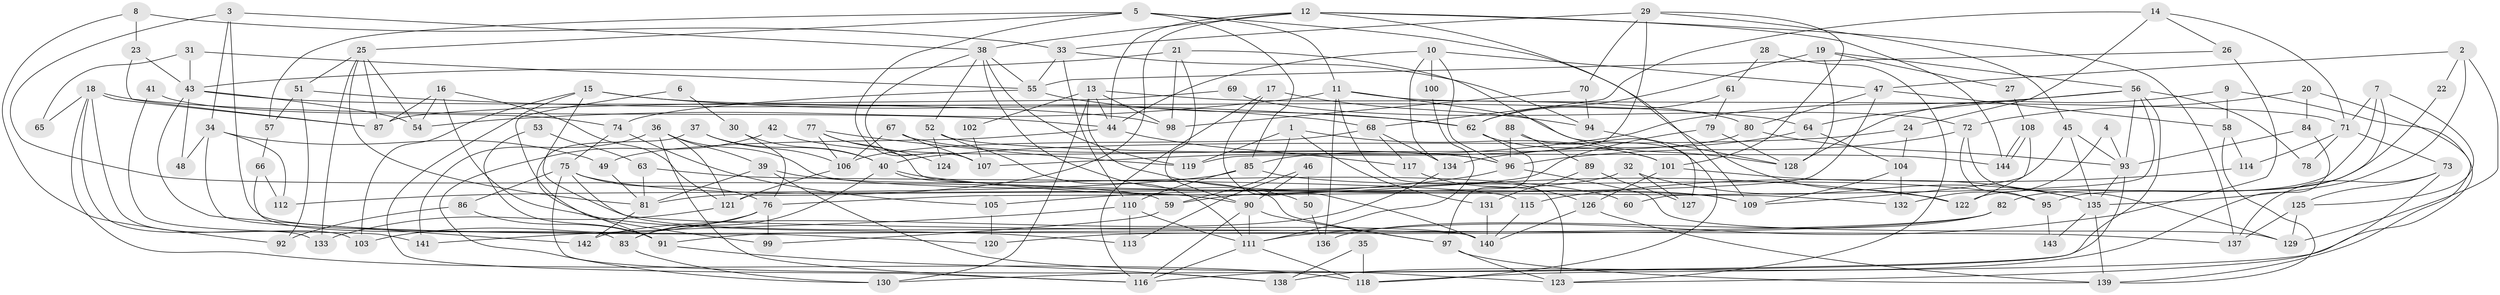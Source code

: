 // Generated by graph-tools (version 1.1) at 2025/26/03/09/25 03:26:16]
// undirected, 144 vertices, 288 edges
graph export_dot {
graph [start="1"]
  node [color=gray90,style=filled];
  1;
  2;
  3;
  4;
  5;
  6;
  7;
  8;
  9;
  10;
  11;
  12;
  13;
  14;
  15;
  16;
  17;
  18;
  19;
  20;
  21;
  22;
  23;
  24;
  25;
  26;
  27;
  28;
  29;
  30;
  31;
  32;
  33;
  34;
  35;
  36;
  37;
  38;
  39;
  40;
  41;
  42;
  43;
  44;
  45;
  46;
  47;
  48;
  49;
  50;
  51;
  52;
  53;
  54;
  55;
  56;
  57;
  58;
  59;
  60;
  61;
  62;
  63;
  64;
  65;
  66;
  67;
  68;
  69;
  70;
  71;
  72;
  73;
  74;
  75;
  76;
  77;
  78;
  79;
  80;
  81;
  82;
  83;
  84;
  85;
  86;
  87;
  88;
  89;
  90;
  91;
  92;
  93;
  94;
  95;
  96;
  97;
  98;
  99;
  100;
  101;
  102;
  103;
  104;
  105;
  106;
  107;
  108;
  109;
  110;
  111;
  112;
  113;
  114;
  115;
  116;
  117;
  118;
  119;
  120;
  121;
  122;
  123;
  124;
  125;
  126;
  127;
  128;
  129;
  130;
  131;
  132;
  133;
  134;
  135;
  136;
  137;
  138;
  139;
  140;
  141;
  142;
  143;
  144;
  1 -- 119;
  1 -- 101;
  1 -- 59;
  1 -- 131;
  2 -- 47;
  2 -- 135;
  2 -- 22;
  2 -- 129;
  3 -- 140;
  3 -- 38;
  3 -- 34;
  3 -- 59;
  4 -- 132;
  4 -- 93;
  5 -- 57;
  5 -- 85;
  5 -- 11;
  5 -- 25;
  5 -- 107;
  5 -- 122;
  6 -- 99;
  6 -- 30;
  7 -- 122;
  7 -- 125;
  7 -- 71;
  7 -- 95;
  8 -- 92;
  8 -- 33;
  8 -- 23;
  9 -- 58;
  9 -- 128;
  9 -- 139;
  10 -- 47;
  10 -- 44;
  10 -- 96;
  10 -- 100;
  10 -- 134;
  11 -- 71;
  11 -- 54;
  11 -- 123;
  11 -- 128;
  11 -- 136;
  12 -- 44;
  12 -- 121;
  12 -- 38;
  12 -- 109;
  12 -- 137;
  12 -- 144;
  13 -- 80;
  13 -- 98;
  13 -- 44;
  13 -- 102;
  13 -- 109;
  13 -- 130;
  14 -- 26;
  14 -- 68;
  14 -- 24;
  14 -- 71;
  15 -- 116;
  15 -- 137;
  15 -- 64;
  15 -- 68;
  15 -- 103;
  16 -- 87;
  16 -- 121;
  16 -- 54;
  16 -- 113;
  17 -- 94;
  17 -- 116;
  17 -- 140;
  18 -- 103;
  18 -- 44;
  18 -- 65;
  18 -- 87;
  18 -- 118;
  18 -- 133;
  19 -- 56;
  19 -- 128;
  19 -- 27;
  19 -- 62;
  20 -- 118;
  20 -- 72;
  20 -- 84;
  21 -- 43;
  21 -- 90;
  21 -- 98;
  21 -- 127;
  22 -- 82;
  23 -- 87;
  23 -- 43;
  24 -- 104;
  24 -- 40;
  25 -- 54;
  25 -- 51;
  25 -- 81;
  25 -- 87;
  25 -- 133;
  26 -- 55;
  26 -- 111;
  27 -- 108;
  28 -- 123;
  28 -- 61;
  29 -- 101;
  29 -- 45;
  29 -- 33;
  29 -- 70;
  29 -- 119;
  30 -- 76;
  30 -- 40;
  31 -- 43;
  31 -- 55;
  31 -- 65;
  32 -- 59;
  32 -- 135;
  32 -- 127;
  33 -- 55;
  33 -- 94;
  33 -- 110;
  34 -- 49;
  34 -- 48;
  34 -- 112;
  34 -- 120;
  35 -- 118;
  35 -- 138;
  36 -- 39;
  36 -- 109;
  36 -- 116;
  36 -- 121;
  36 -- 141;
  37 -- 40;
  37 -- 106;
  37 -- 91;
  38 -- 107;
  38 -- 50;
  38 -- 52;
  38 -- 55;
  38 -- 119;
  39 -- 81;
  39 -- 123;
  39 -- 60;
  40 -- 97;
  40 -- 83;
  40 -- 122;
  41 -- 74;
  41 -- 141;
  42 -- 96;
  42 -- 130;
  43 -- 54;
  43 -- 48;
  43 -- 98;
  43 -- 142;
  44 -- 117;
  44 -- 49;
  45 -- 109;
  45 -- 93;
  45 -- 135;
  46 -- 113;
  46 -- 90;
  46 -- 50;
  47 -- 76;
  47 -- 80;
  47 -- 58;
  49 -- 81;
  50 -- 136;
  51 -- 62;
  51 -- 57;
  51 -- 92;
  52 -- 144;
  52 -- 111;
  52 -- 124;
  53 -- 91;
  53 -- 63;
  55 -- 74;
  55 -- 62;
  56 -- 93;
  56 -- 107;
  56 -- 60;
  56 -- 64;
  56 -- 78;
  56 -- 130;
  57 -- 66;
  58 -- 139;
  58 -- 114;
  59 -- 99;
  61 -- 62;
  61 -- 79;
  62 -- 97;
  62 -- 101;
  63 -- 81;
  63 -- 115;
  64 -- 104;
  64 -- 134;
  66 -- 83;
  66 -- 112;
  67 -- 96;
  67 -- 106;
  67 -- 107;
  68 -- 134;
  68 -- 106;
  68 -- 117;
  69 -- 72;
  69 -- 87;
  70 -- 98;
  70 -- 94;
  71 -- 73;
  71 -- 78;
  71 -- 114;
  72 -- 129;
  72 -- 96;
  72 -- 95;
  73 -- 137;
  73 -- 123;
  73 -- 125;
  74 -- 75;
  74 -- 105;
  75 -- 140;
  75 -- 90;
  75 -- 76;
  75 -- 86;
  75 -- 138;
  76 -- 83;
  76 -- 99;
  76 -- 103;
  77 -- 119;
  77 -- 106;
  77 -- 124;
  77 -- 132;
  79 -- 81;
  79 -- 128;
  80 -- 85;
  80 -- 93;
  81 -- 142;
  82 -- 136;
  82 -- 91;
  82 -- 120;
  83 -- 130;
  84 -- 93;
  84 -- 138;
  85 -- 95;
  85 -- 110;
  85 -- 112;
  86 -- 91;
  86 -- 92;
  88 -- 118;
  88 -- 89;
  88 -- 96;
  89 -- 131;
  89 -- 127;
  90 -- 111;
  90 -- 97;
  90 -- 116;
  91 -- 138;
  93 -- 135;
  93 -- 116;
  94 -- 128;
  95 -- 143;
  96 -- 105;
  96 -- 129;
  97 -- 123;
  97 -- 139;
  100 -- 111;
  101 -- 135;
  101 -- 126;
  102 -- 107;
  104 -- 109;
  104 -- 132;
  105 -- 120;
  106 -- 121;
  108 -- 144;
  108 -- 144;
  108 -- 122;
  110 -- 111;
  110 -- 113;
  110 -- 141;
  111 -- 116;
  111 -- 118;
  114 -- 115;
  115 -- 140;
  117 -- 126;
  121 -- 133;
  125 -- 129;
  125 -- 137;
  126 -- 139;
  126 -- 140;
  131 -- 140;
  134 -- 142;
  135 -- 139;
  135 -- 143;
}
